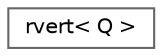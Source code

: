 digraph "Graphical Class Hierarchy"
{
 // INTERACTIVE_SVG=YES
 // LATEX_PDF_SIZE
  bgcolor="transparent";
  edge [fontname=Helvetica,fontsize=10,labelfontname=Helvetica,labelfontsize=10];
  node [fontname=Helvetica,fontsize=10,shape=box,height=0.2,width=0.4];
  rankdir="LR";
  Node0 [id="Node000000",label="rvert\< Q \>",height=0.2,width=0.4,color="grey40", fillcolor="white", style="filled",URL="$d4/dbd/classrvert.html",tooltip="TODO: treat VertexFrequencyGrid as member of vertexContainerBase via template?"];
}
